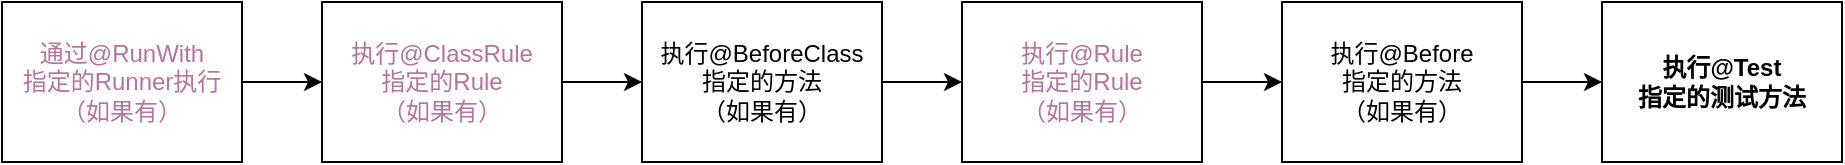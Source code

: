 <mxfile version="13.0.1" type="github">
  <diagram id="fsw8YmZYyZcyCVNrBCho" name="Page-1">
    <mxGraphModel dx="1146" dy="526" grid="1" gridSize="10" guides="1" tooltips="1" connect="1" arrows="1" fold="1" page="1" pageScale="1" pageWidth="827" pageHeight="1169" math="0" shadow="0">
      <root>
        <mxCell id="0" />
        <mxCell id="1" parent="0" />
        <mxCell id="_Y7mNaljkjLK2Z3gieaw-6" style="edgeStyle=orthogonalEdgeStyle;rounded=0;orthogonalLoop=1;jettySize=auto;html=1;exitX=1;exitY=0.5;exitDx=0;exitDy=0;entryX=0;entryY=0.5;entryDx=0;entryDy=0;" edge="1" parent="1" source="_Y7mNaljkjLK2Z3gieaw-1" target="_Y7mNaljkjLK2Z3gieaw-5">
          <mxGeometry relative="1" as="geometry" />
        </mxCell>
        <mxCell id="_Y7mNaljkjLK2Z3gieaw-1" value="&lt;font color=&quot;#b5739d&quot;&gt;通过@RunWith&lt;br&gt;指定的Runner执行&lt;br&gt;（如果有）&lt;/font&gt;" style="rounded=0;whiteSpace=wrap;html=1;fillColor=none;strokeColor=#000000;" vertex="1" parent="1">
          <mxGeometry x="40" y="200" width="120" height="80" as="geometry" />
        </mxCell>
        <mxCell id="_Y7mNaljkjLK2Z3gieaw-8" style="edgeStyle=orthogonalEdgeStyle;rounded=0;orthogonalLoop=1;jettySize=auto;html=1;exitX=1;exitY=0.5;exitDx=0;exitDy=0;entryX=0;entryY=0.5;entryDx=0;entryDy=0;" edge="1" parent="1" source="_Y7mNaljkjLK2Z3gieaw-5" target="_Y7mNaljkjLK2Z3gieaw-7">
          <mxGeometry relative="1" as="geometry" />
        </mxCell>
        <mxCell id="_Y7mNaljkjLK2Z3gieaw-5" value="&lt;font color=&quot;#b5739d&quot;&gt;执行@ClassRule&lt;br&gt;指定的Rule&lt;br&gt;（如果有）&lt;/font&gt;" style="rounded=0;whiteSpace=wrap;html=1;fillColor=none;strokeColor=#000000;" vertex="1" parent="1">
          <mxGeometry x="200" y="200" width="120" height="80" as="geometry" />
        </mxCell>
        <mxCell id="_Y7mNaljkjLK2Z3gieaw-12" style="edgeStyle=orthogonalEdgeStyle;rounded=0;orthogonalLoop=1;jettySize=auto;html=1;exitX=1;exitY=0.5;exitDx=0;exitDy=0;entryX=0;entryY=0.5;entryDx=0;entryDy=0;" edge="1" parent="1" source="_Y7mNaljkjLK2Z3gieaw-7" target="_Y7mNaljkjLK2Z3gieaw-10">
          <mxGeometry relative="1" as="geometry" />
        </mxCell>
        <mxCell id="_Y7mNaljkjLK2Z3gieaw-7" value="执行@BeforeClass&lt;br&gt;指定的方法&lt;br&gt;（如果有）" style="rounded=0;whiteSpace=wrap;html=1;fillColor=none;strokeColor=#000000;" vertex="1" parent="1">
          <mxGeometry x="360" y="200" width="120" height="80" as="geometry" />
        </mxCell>
        <mxCell id="_Y7mNaljkjLK2Z3gieaw-9" style="edgeStyle=orthogonalEdgeStyle;rounded=0;orthogonalLoop=1;jettySize=auto;html=1;exitX=1;exitY=0.5;exitDx=0;exitDy=0;entryX=0;entryY=0.5;entryDx=0;entryDy=0;" edge="1" source="_Y7mNaljkjLK2Z3gieaw-10" target="_Y7mNaljkjLK2Z3gieaw-11" parent="1">
          <mxGeometry relative="1" as="geometry" />
        </mxCell>
        <mxCell id="_Y7mNaljkjLK2Z3gieaw-10" value="&lt;font color=&quot;#b5739d&quot;&gt;执行@Rule&lt;br&gt;指定的Rule&lt;br&gt;（如果有）&lt;/font&gt;" style="rounded=0;whiteSpace=wrap;html=1;fillColor=none;strokeColor=#000000;" vertex="1" parent="1">
          <mxGeometry x="520" y="200" width="120" height="80" as="geometry" />
        </mxCell>
        <mxCell id="_Y7mNaljkjLK2Z3gieaw-14" style="edgeStyle=orthogonalEdgeStyle;rounded=0;orthogonalLoop=1;jettySize=auto;html=1;exitX=1;exitY=0.5;exitDx=0;exitDy=0;entryX=0;entryY=0.5;entryDx=0;entryDy=0;" edge="1" parent="1" source="_Y7mNaljkjLK2Z3gieaw-11" target="_Y7mNaljkjLK2Z3gieaw-13">
          <mxGeometry relative="1" as="geometry" />
        </mxCell>
        <mxCell id="_Y7mNaljkjLK2Z3gieaw-11" value="执行@Before&lt;br&gt;指定的方法&lt;br&gt;（如果有）" style="rounded=0;whiteSpace=wrap;html=1;fillColor=none;strokeColor=#000000;" vertex="1" parent="1">
          <mxGeometry x="680" y="200" width="120" height="80" as="geometry" />
        </mxCell>
        <mxCell id="_Y7mNaljkjLK2Z3gieaw-13" value="&lt;b&gt;执行@Test&lt;br&gt;指定的测试方法&lt;/b&gt;" style="rounded=0;whiteSpace=wrap;html=1;fillColor=none;strokeColor=#000000;" vertex="1" parent="1">
          <mxGeometry x="840" y="200" width="120" height="80" as="geometry" />
        </mxCell>
      </root>
    </mxGraphModel>
  </diagram>
</mxfile>
